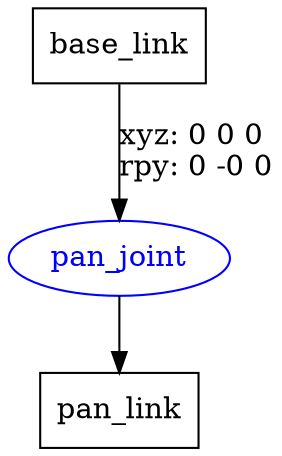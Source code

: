 digraph G {
node [shape=box];
"base_link" [label="base_link"];
"pan_link" [label="pan_link"];
node [shape=ellipse, color=blue, fontcolor=blue];
"base_link" -> "pan_joint" [label="xyz: 0 0 0 \nrpy: 0 -0 0"]
"pan_joint" -> "pan_link"
}
